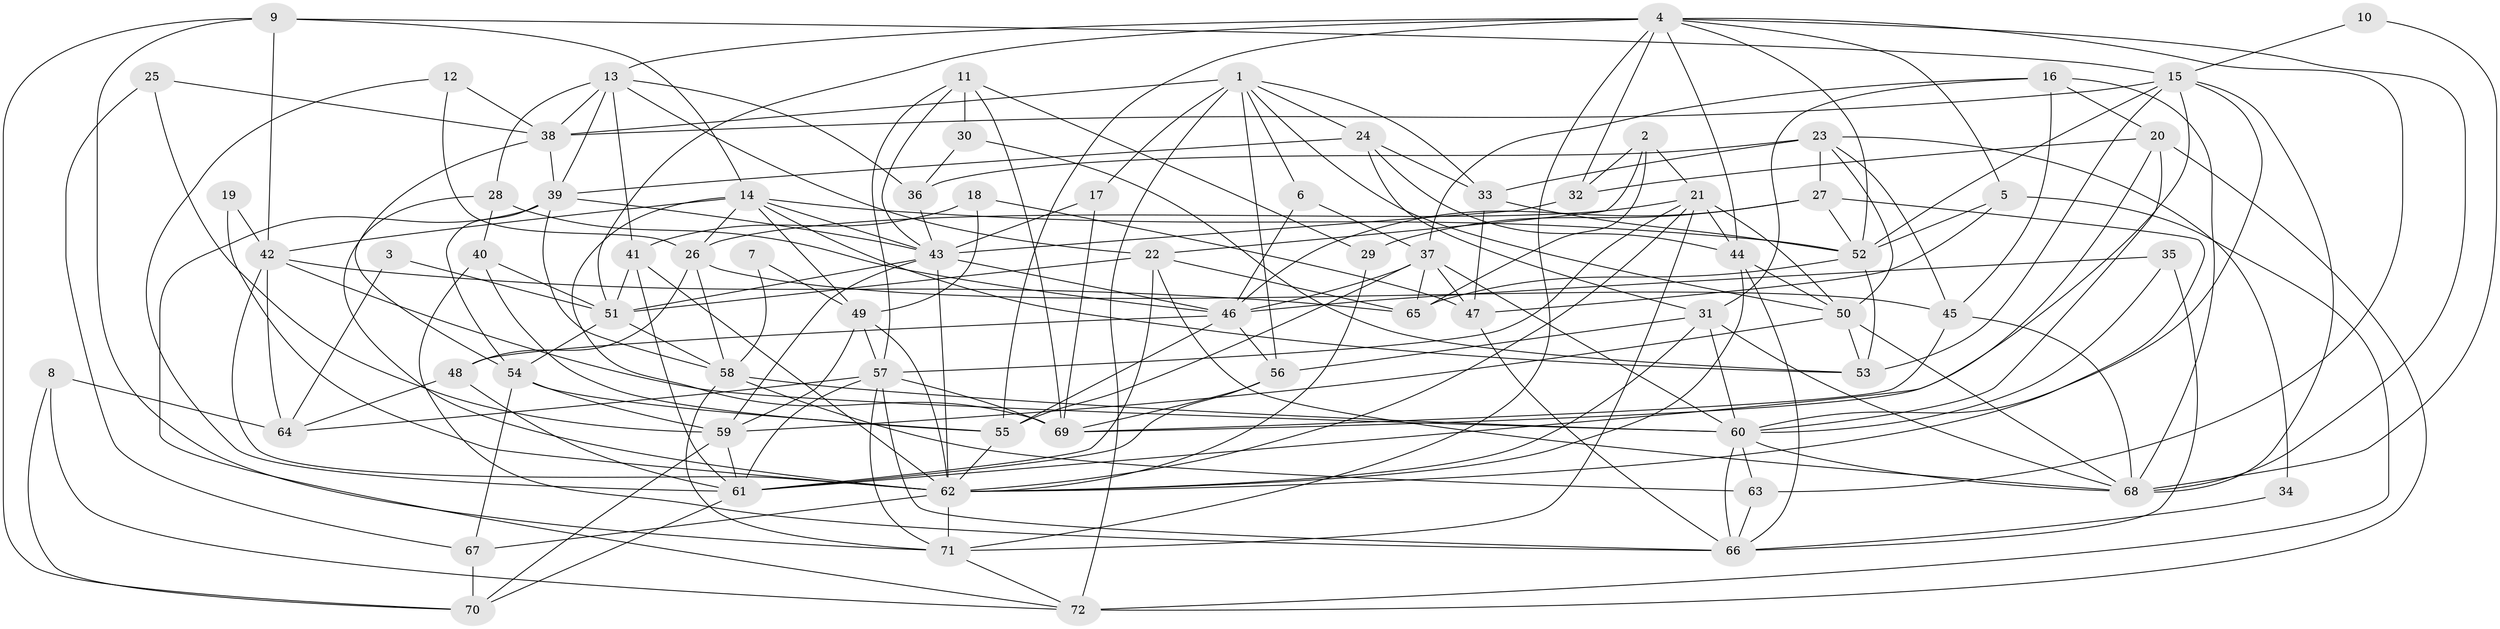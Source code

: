 // original degree distribution, {4: 0.24305555555555555, 3: 0.3402777777777778, 6: 0.09027777777777778, 5: 0.1527777777777778, 2: 0.10416666666666667, 7: 0.0625, 8: 0.006944444444444444}
// Generated by graph-tools (version 1.1) at 2025/26/03/09/25 03:26:11]
// undirected, 72 vertices, 203 edges
graph export_dot {
graph [start="1"]
  node [color=gray90,style=filled];
  1;
  2;
  3;
  4;
  5;
  6;
  7;
  8;
  9;
  10;
  11;
  12;
  13;
  14;
  15;
  16;
  17;
  18;
  19;
  20;
  21;
  22;
  23;
  24;
  25;
  26;
  27;
  28;
  29;
  30;
  31;
  32;
  33;
  34;
  35;
  36;
  37;
  38;
  39;
  40;
  41;
  42;
  43;
  44;
  45;
  46;
  47;
  48;
  49;
  50;
  51;
  52;
  53;
  54;
  55;
  56;
  57;
  58;
  59;
  60;
  61;
  62;
  63;
  64;
  65;
  66;
  67;
  68;
  69;
  70;
  71;
  72;
  1 -- 6 [weight=1.0];
  1 -- 17 [weight=1.0];
  1 -- 24 [weight=1.0];
  1 -- 33 [weight=1.0];
  1 -- 38 [weight=1.0];
  1 -- 50 [weight=1.0];
  1 -- 56 [weight=1.0];
  1 -- 72 [weight=1.0];
  2 -- 21 [weight=1.0];
  2 -- 22 [weight=1.0];
  2 -- 32 [weight=1.0];
  2 -- 65 [weight=1.0];
  3 -- 51 [weight=1.0];
  3 -- 64 [weight=1.0];
  4 -- 5 [weight=1.0];
  4 -- 13 [weight=1.0];
  4 -- 32 [weight=1.0];
  4 -- 44 [weight=1.0];
  4 -- 51 [weight=1.0];
  4 -- 52 [weight=1.0];
  4 -- 55 [weight=1.0];
  4 -- 63 [weight=1.0];
  4 -- 68 [weight=1.0];
  4 -- 71 [weight=1.0];
  5 -- 47 [weight=1.0];
  5 -- 52 [weight=1.0];
  5 -- 72 [weight=1.0];
  6 -- 37 [weight=1.0];
  6 -- 46 [weight=1.0];
  7 -- 49 [weight=2.0];
  7 -- 58 [weight=1.0];
  8 -- 64 [weight=1.0];
  8 -- 70 [weight=1.0];
  8 -- 72 [weight=1.0];
  9 -- 14 [weight=1.0];
  9 -- 15 [weight=1.0];
  9 -- 42 [weight=1.0];
  9 -- 70 [weight=1.0];
  9 -- 71 [weight=1.0];
  10 -- 15 [weight=1.0];
  10 -- 68 [weight=1.0];
  11 -- 29 [weight=1.0];
  11 -- 30 [weight=1.0];
  11 -- 43 [weight=1.0];
  11 -- 57 [weight=1.0];
  11 -- 69 [weight=1.0];
  12 -- 26 [weight=1.0];
  12 -- 38 [weight=1.0];
  12 -- 61 [weight=1.0];
  13 -- 22 [weight=1.0];
  13 -- 28 [weight=1.0];
  13 -- 36 [weight=2.0];
  13 -- 38 [weight=1.0];
  13 -- 39 [weight=1.0];
  13 -- 41 [weight=1.0];
  14 -- 26 [weight=1.0];
  14 -- 42 [weight=1.0];
  14 -- 43 [weight=1.0];
  14 -- 49 [weight=1.0];
  14 -- 52 [weight=1.0];
  14 -- 53 [weight=1.0];
  14 -- 69 [weight=1.0];
  15 -- 38 [weight=1.0];
  15 -- 52 [weight=1.0];
  15 -- 53 [weight=1.0];
  15 -- 60 [weight=1.0];
  15 -- 68 [weight=1.0];
  15 -- 69 [weight=1.0];
  16 -- 20 [weight=1.0];
  16 -- 31 [weight=1.0];
  16 -- 37 [weight=1.0];
  16 -- 45 [weight=1.0];
  16 -- 68 [weight=1.0];
  17 -- 43 [weight=1.0];
  17 -- 69 [weight=1.0];
  18 -- 41 [weight=1.0];
  18 -- 47 [weight=1.0];
  18 -- 49 [weight=1.0];
  19 -- 42 [weight=1.0];
  19 -- 62 [weight=1.0];
  20 -- 32 [weight=1.0];
  20 -- 60 [weight=1.0];
  20 -- 61 [weight=1.0];
  20 -- 72 [weight=1.0];
  21 -- 26 [weight=1.0];
  21 -- 44 [weight=1.0];
  21 -- 50 [weight=1.0];
  21 -- 57 [weight=1.0];
  21 -- 62 [weight=1.0];
  21 -- 71 [weight=1.0];
  22 -- 51 [weight=1.0];
  22 -- 61 [weight=1.0];
  22 -- 65 [weight=1.0];
  22 -- 68 [weight=2.0];
  23 -- 27 [weight=2.0];
  23 -- 33 [weight=1.0];
  23 -- 34 [weight=1.0];
  23 -- 36 [weight=1.0];
  23 -- 45 [weight=1.0];
  23 -- 50 [weight=1.0];
  24 -- 31 [weight=1.0];
  24 -- 33 [weight=1.0];
  24 -- 39 [weight=1.0];
  24 -- 44 [weight=1.0];
  25 -- 38 [weight=1.0];
  25 -- 59 [weight=1.0];
  25 -- 67 [weight=1.0];
  26 -- 45 [weight=1.0];
  26 -- 48 [weight=1.0];
  26 -- 58 [weight=2.0];
  27 -- 29 [weight=1.0];
  27 -- 46 [weight=1.0];
  27 -- 52 [weight=1.0];
  27 -- 62 [weight=1.0];
  28 -- 40 [weight=1.0];
  28 -- 46 [weight=1.0];
  28 -- 62 [weight=1.0];
  29 -- 62 [weight=1.0];
  30 -- 36 [weight=1.0];
  30 -- 53 [weight=1.0];
  31 -- 56 [weight=1.0];
  31 -- 60 [weight=1.0];
  31 -- 62 [weight=1.0];
  31 -- 68 [weight=1.0];
  32 -- 43 [weight=1.0];
  33 -- 47 [weight=1.0];
  33 -- 52 [weight=1.0];
  34 -- 66 [weight=1.0];
  35 -- 46 [weight=1.0];
  35 -- 60 [weight=1.0];
  35 -- 66 [weight=1.0];
  36 -- 43 [weight=1.0];
  37 -- 46 [weight=1.0];
  37 -- 47 [weight=1.0];
  37 -- 55 [weight=1.0];
  37 -- 60 [weight=1.0];
  37 -- 65 [weight=1.0];
  38 -- 39 [weight=1.0];
  38 -- 54 [weight=1.0];
  39 -- 43 [weight=1.0];
  39 -- 54 [weight=1.0];
  39 -- 58 [weight=1.0];
  39 -- 72 [weight=1.0];
  40 -- 51 [weight=1.0];
  40 -- 55 [weight=1.0];
  40 -- 66 [weight=1.0];
  41 -- 51 [weight=1.0];
  41 -- 61 [weight=1.0];
  41 -- 62 [weight=1.0];
  42 -- 60 [weight=1.0];
  42 -- 62 [weight=2.0];
  42 -- 64 [weight=1.0];
  42 -- 65 [weight=1.0];
  43 -- 46 [weight=2.0];
  43 -- 51 [weight=1.0];
  43 -- 59 [weight=2.0];
  43 -- 62 [weight=1.0];
  44 -- 50 [weight=1.0];
  44 -- 62 [weight=1.0];
  44 -- 66 [weight=1.0];
  45 -- 68 [weight=1.0];
  45 -- 69 [weight=1.0];
  46 -- 48 [weight=1.0];
  46 -- 55 [weight=1.0];
  46 -- 56 [weight=1.0];
  47 -- 66 [weight=1.0];
  48 -- 61 [weight=1.0];
  48 -- 64 [weight=1.0];
  49 -- 57 [weight=1.0];
  49 -- 59 [weight=1.0];
  49 -- 62 [weight=1.0];
  50 -- 53 [weight=1.0];
  50 -- 59 [weight=1.0];
  50 -- 68 [weight=1.0];
  51 -- 54 [weight=2.0];
  51 -- 58 [weight=2.0];
  52 -- 53 [weight=1.0];
  52 -- 65 [weight=1.0];
  54 -- 55 [weight=1.0];
  54 -- 59 [weight=1.0];
  54 -- 67 [weight=1.0];
  55 -- 62 [weight=1.0];
  56 -- 61 [weight=2.0];
  56 -- 69 [weight=1.0];
  57 -- 61 [weight=1.0];
  57 -- 64 [weight=1.0];
  57 -- 66 [weight=1.0];
  57 -- 69 [weight=1.0];
  57 -- 71 [weight=1.0];
  58 -- 60 [weight=1.0];
  58 -- 63 [weight=1.0];
  58 -- 71 [weight=1.0];
  59 -- 61 [weight=1.0];
  59 -- 70 [weight=1.0];
  60 -- 63 [weight=1.0];
  60 -- 66 [weight=1.0];
  60 -- 68 [weight=1.0];
  61 -- 70 [weight=1.0];
  62 -- 67 [weight=1.0];
  62 -- 71 [weight=1.0];
  63 -- 66 [weight=1.0];
  67 -- 70 [weight=1.0];
  71 -- 72 [weight=1.0];
}
